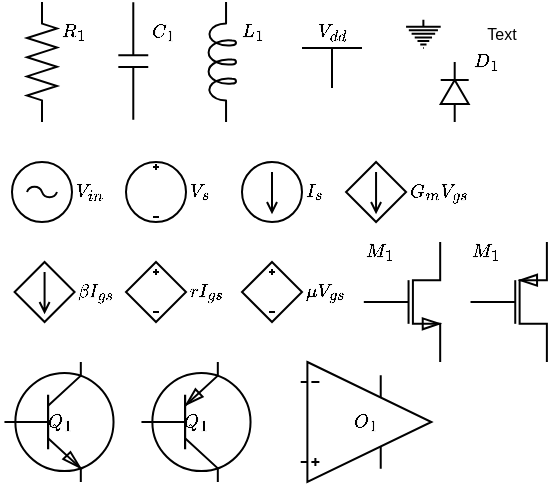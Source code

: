 <mxfile version="12.9.13" type="device"><diagram id="-pHJ-Zs5JhWDIdZ4iLes" name="Page-1"><mxGraphModel dx="670" dy="390" grid="1" gridSize="10" guides="1" tooltips="1" connect="1" arrows="1" fold="1" page="1" pageScale="1" pageWidth="850" pageHeight="1100" math="1" shadow="0"><root><mxCell id="0"/><mxCell id="1" parent="0"/><mxCell id="Z2SGtpqRWcweU_Xl3Uno-1" value="$$V_{in}$$" style="pointerEvents=1;verticalLabelPosition=middle;shadow=0;dashed=0;align=left;html=1;verticalAlign=middle;shape=mxgraph.electrical.signal_sources.ac_source;labelPosition=center;fontSize=8;spacingLeft=30;" vertex="1" parent="1"><mxGeometry x="25.0" y="100" width="30" height="30" as="geometry"/></mxCell><mxCell id="Z2SGtpqRWcweU_Xl3Uno-3" value="$$R_1$$" style="pointerEvents=1;verticalLabelPosition=middle;shadow=0;dashed=0;align=left;html=1;verticalAlign=middle;shape=mxgraph.electrical.resistors.resistor_2;rotation=0;direction=north;labelPosition=center;fontSize=8;spacingRight=0;spacingLeft=15;spacingBottom=30;" vertex="1" parent="1"><mxGeometry x="32.5" y="20" width="15" height="60" as="geometry"/></mxCell><mxCell id="Z2SGtpqRWcweU_Xl3Uno-4" value="" style="pointerEvents=1;verticalLabelPosition=bottom;shadow=0;dashed=0;align=center;html=1;verticalAlign=top;shape=mxgraph.electrical.signal_sources.protective_earth;fontSize=8;" vertex="1" parent="1"><mxGeometry x="222.03" y="28.83" width="17.323" height="14.173" as="geometry"/></mxCell><mxCell id="Z2SGtpqRWcweU_Xl3Uno-5" value="&lt;span style=&quot;font-size: 8px;&quot;&gt;$$V_{dd}$$&lt;/span&gt;" style="verticalLabelPosition=middle;verticalAlign=middle;shape=mxgraph.electrical.signal_sources.vdd;shadow=0;dashed=0;align=center;strokeWidth=1;fontSize=8;html=1;flipV=1;labelPosition=center;spacingBottom=36;" vertex="1" parent="1"><mxGeometry x="170" y="43" width="30" height="20" as="geometry"/></mxCell><mxCell id="Z2SGtpqRWcweU_Xl3Uno-16" value="$$C_{1}$$" style="pointerEvents=1;verticalLabelPosition=middle;shadow=0;dashed=0;align=left;html=1;verticalAlign=middle;shape=mxgraph.electrical.capacitors.capacitor_1;fontSize=8;rotation=90;labelPosition=center;horizontal=0;spacingTop=0;spacing=2;spacingLeft=15;direction=west;spacingBottom=30;" vertex="1" parent="1"><mxGeometry x="56.29" y="42.04" width="58.71" height="14.96" as="geometry"/></mxCell><mxCell id="Z2SGtpqRWcweU_Xl3Uno-20" value="$$L_{1}$$" style="pointerEvents=1;verticalLabelPosition=middle;shadow=0;dashed=0;align=left;html=1;verticalAlign=middle;shape=mxgraph.electrical.inductors.inductor_5;fontSize=8;rotation=90;horizontal=0;labelPosition=center;spacingLeft=15;spacingBottom=30;direction=west;" vertex="1" parent="1"><mxGeometry x="100" y="43" width="60" height="14" as="geometry"/></mxCell><mxCell id="Z2SGtpqRWcweU_Xl3Uno-22" value="$$D_{1}$$" style="pointerEvents=1;fillColor=none;verticalLabelPosition=middle;shadow=0;dashed=0;align=left;html=1;verticalAlign=middle;shape=mxgraph.electrical.diodes.diode;fontSize=8;direction=north;labelPosition=center;spacingLeft=15;spacingBottom=30;" vertex="1" parent="1"><mxGeometry x="239.35" y="50" width="14" height="30" as="geometry"/></mxCell><mxCell id="Z2SGtpqRWcweU_Xl3Uno-23" value="$$G_m V_{gs}$$" style="pointerEvents=1;verticalLabelPosition=middle;shadow=0;dashed=0;align=left;html=1;verticalAlign=middle;shape=mxgraph.electrical.signal_sources.dependent_source_2;labelPosition=center;fontSize=8;fillColor=none;spacingLeft=30;" vertex="1" parent="1"><mxGeometry x="192.03" y="100" width="30" height="30" as="geometry"/></mxCell><mxCell id="Z2SGtpqRWcweU_Xl3Uno-24" value="$$V_{s}$$" style="pointerEvents=1;verticalLabelPosition=middle;shadow=0;dashed=0;align=left;html=1;verticalAlign=middle;shape=mxgraph.electrical.signal_sources.dc_source_3;fillColor=none;fontSize=8;labelPosition=center;spacingLeft=30;" vertex="1" parent="1"><mxGeometry x="82.0" y="100" width="30" height="30" as="geometry"/></mxCell><mxCell id="Z2SGtpqRWcweU_Xl3Uno-25" value="$$r I_{gs}$$" style="pointerEvents=1;verticalLabelPosition=middle;shadow=0;dashed=0;align=left;html=1;verticalAlign=middle;shape=mxgraph.electrical.signal_sources.dependent_source_3;fillColor=none;fontSize=8;labelPosition=center;spacingLeft=30;" vertex="1" parent="1"><mxGeometry x="82" y="150" width="30" height="30" as="geometry"/></mxCell><mxCell id="Z2SGtpqRWcweU_Xl3Uno-26" value="$$I_{s}$$" style="pointerEvents=1;verticalLabelPosition=middle;shadow=0;dashed=0;align=left;html=1;verticalAlign=middle;shape=mxgraph.electrical.signal_sources.dc_source_2;fillColor=none;fontSize=8;rotation=90;horizontal=0;labelPosition=center;spacingLeft=30;" vertex="1" parent="1"><mxGeometry x="140.0" y="100" width="30" height="30" as="geometry"/></mxCell><mxCell id="Z2SGtpqRWcweU_Xl3Uno-27" value="$$M_1$$" style="verticalLabelPosition=middle;shadow=0;dashed=0;align=left;html=1;verticalAlign=middle;shape=mxgraph.electrical.transistors.nmos;pointerEvents=1;labelPosition=center;fontSize=8;fillColor=none;direction=east;spacingLeft=0;spacingRight=20;spacingBottom=50;" vertex="1" parent="1"><mxGeometry x="200" y="140" width="40" height="60" as="geometry"/></mxCell><mxCell id="Z2SGtpqRWcweU_Xl3Uno-28" value="Text" style="text;html=1;strokeColor=none;fillColor=none;align=center;verticalAlign=middle;whiteSpace=wrap;rounded=0;fontSize=8;" vertex="1" parent="1"><mxGeometry x="250" y="25.92" width="40" height="20" as="geometry"/></mxCell><mxCell id="Z2SGtpqRWcweU_Xl3Uno-29" value="$$\beta I_{gs}$$" style="pointerEvents=1;verticalLabelPosition=middle;shadow=0;dashed=0;align=left;html=1;verticalAlign=middle;shape=mxgraph.electrical.signal_sources.dependent_source_2;labelPosition=center;fontSize=8;fillColor=none;spacingLeft=30;" vertex="1" parent="1"><mxGeometry x="26.29" y="150" width="30" height="30" as="geometry"/></mxCell><mxCell id="Z2SGtpqRWcweU_Xl3Uno-30" value="$$\mu V_{gs}$$" style="pointerEvents=1;verticalLabelPosition=middle;shadow=0;dashed=0;align=left;html=1;verticalAlign=middle;shape=mxgraph.electrical.signal_sources.dependent_source_3;fillColor=none;fontSize=8;labelPosition=center;spacingLeft=30;" vertex="1" parent="1"><mxGeometry x="140" y="150" width="30" height="30" as="geometry"/></mxCell><mxCell id="Z2SGtpqRWcweU_Xl3Uno-37" value="&lt;span style=&quot;&quot;&gt;$$M_1$$&lt;/span&gt;" style="verticalLabelPosition=middle;shadow=0;dashed=0;align=left;html=1;verticalAlign=middle;shape=mxgraph.electrical.transistors.pmos;pointerEvents=1;fillColor=none;fontSize=8;labelPosition=center;spacingLeft=0;spacingBottom=50;spacingRight=20;" vertex="1" parent="1"><mxGeometry x="253.35" y="140" width="40" height="60" as="geometry"/></mxCell><mxCell id="Z2SGtpqRWcweU_Xl3Uno-38" value="$$Q_{1}$$" style="verticalLabelPosition=middle;shadow=0;dashed=0;align=center;html=1;verticalAlign=middle;shape=mxgraph.electrical.transistors.npn_transistor_1;fillColor=none;fontSize=8;labelPosition=center;" vertex="1" parent="1"><mxGeometry x="20" y="200" width="57" height="60" as="geometry"/></mxCell><mxCell id="Z2SGtpqRWcweU_Xl3Uno-39" value="$$Q_{1}$$" style="verticalLabelPosition=middle;shadow=0;dashed=0;align=center;html=1;verticalAlign=middle;shape=mxgraph.electrical.transistors.pnp_transistor_1;fillColor=none;fontSize=8;labelPosition=center;direction=east;" vertex="1" parent="1"><mxGeometry x="88.5" y="200" width="57" height="60" as="geometry"/></mxCell><mxCell id="Z2SGtpqRWcweU_Xl3Uno-40" value="$$O_{1}$$" style="verticalLabelPosition=middle;shadow=0;dashed=0;align=center;html=1;verticalAlign=middle;shape=mxgraph.electrical.abstract.operational_amp_1;fillColor=none;fontSize=8;labelPosition=center;" vertex="1" parent="1"><mxGeometry x="169.36" y="200" width="65.34" height="60" as="geometry"/></mxCell></root></mxGraphModel></diagram></mxfile>